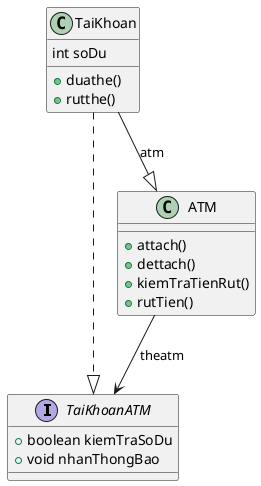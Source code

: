@startuml
'https://plantuml.com/class-diagram

interface TaiKhoanATM
{
    + boolean kiemTraSoDu
    + void nhanThongBao
}

class TaiKhoan
{
    int soDu
    + duathe()
    + rutthe()

}
class ATM
{
    + attach()
    + dettach()
    + kiemTraTienRut()
    + rutTien()
}

TaiKhoan --|> ATM : atm

TaiKhoan ..|> TaiKhoanATM

ATM --> TaiKhoanATM : theatm

@enduml